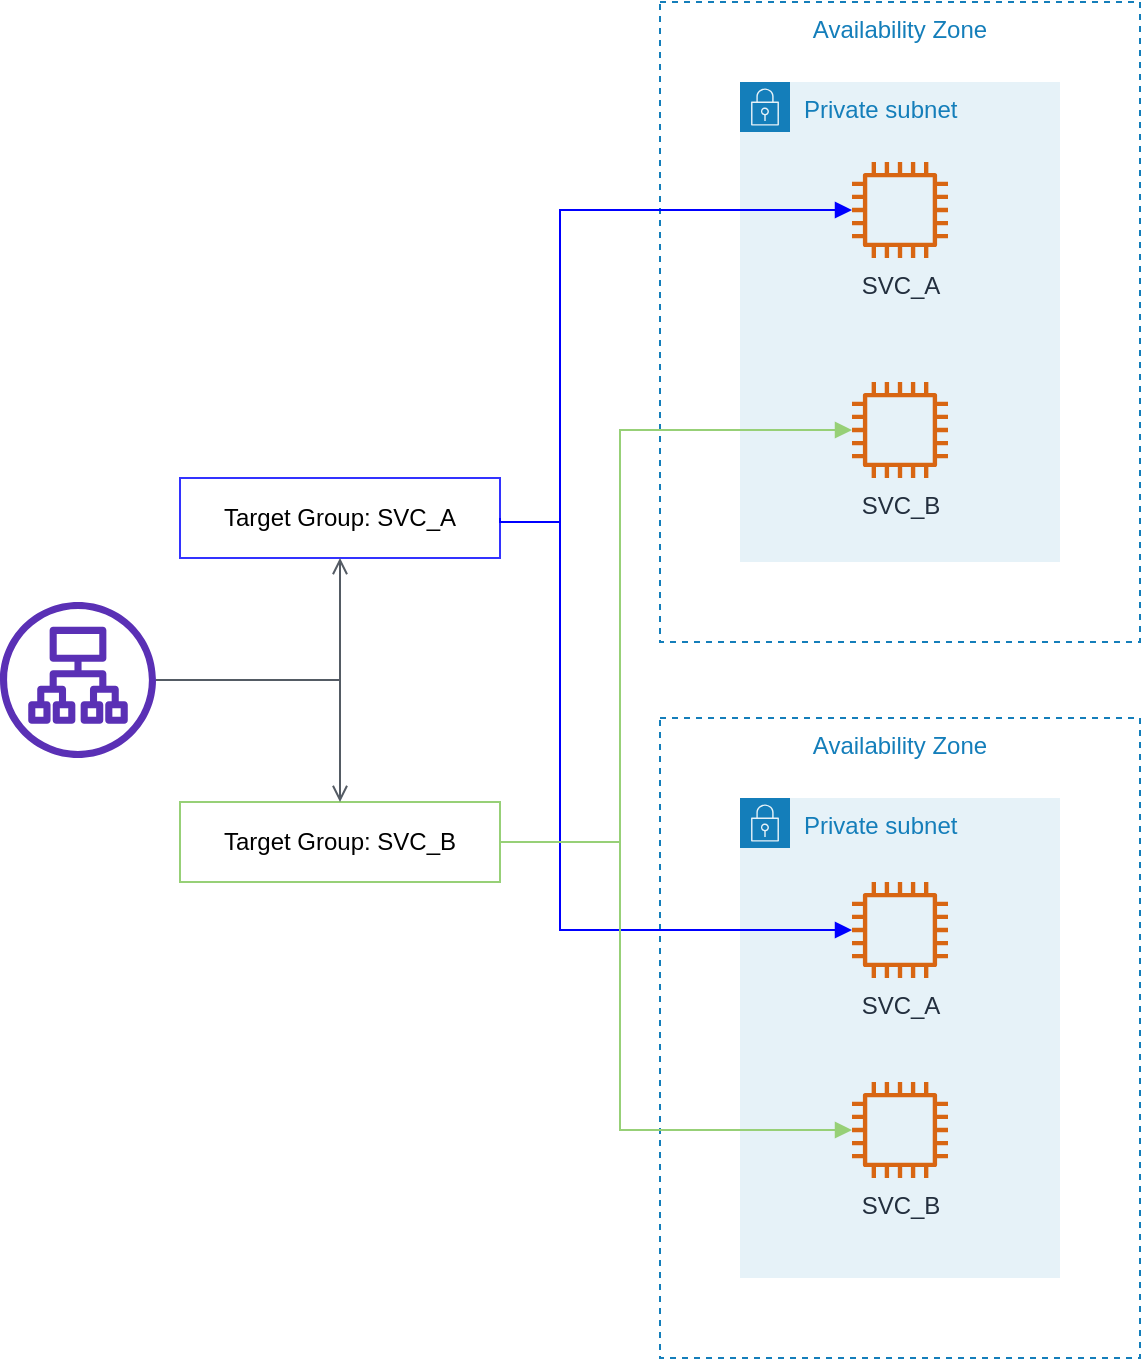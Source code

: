 <mxfile version="13.6.10" type="github">
  <diagram id="mWfr_nqhaHZg0_ytaGI5" name="Page-1">
    <mxGraphModel dx="2044" dy="938" grid="1" gridSize="10" guides="1" tooltips="1" connect="1" arrows="1" fold="1" page="1" pageScale="1" pageWidth="1100" pageHeight="850" math="0" shadow="0">
      <root>
        <mxCell id="0" />
        <mxCell id="1" parent="0" />
        <mxCell id="QgkLmkX5L7IMBWbJKDq_-6" value="Availability Zone" style="fillColor=none;strokeColor=#147EBA;dashed=1;verticalAlign=top;fontStyle=0;fontColor=#147EBA;" vertex="1" parent="1">
          <mxGeometry x="595" y="444" width="240" height="320" as="geometry" />
        </mxCell>
        <mxCell id="QgkLmkX5L7IMBWbJKDq_-1" value="" style="outlineConnect=0;fontColor=#232F3E;gradientColor=none;fillColor=#5A30B5;strokeColor=none;dashed=0;verticalLabelPosition=bottom;verticalAlign=top;align=center;html=1;fontSize=12;fontStyle=0;aspect=fixed;pointerEvents=1;shape=mxgraph.aws4.application_load_balancer;" vertex="1" parent="1">
          <mxGeometry x="265" y="386" width="78" height="78" as="geometry" />
        </mxCell>
        <mxCell id="QgkLmkX5L7IMBWbJKDq_-9" value="Private subnet" style="points=[[0,0],[0.25,0],[0.5,0],[0.75,0],[1,0],[1,0.25],[1,0.5],[1,0.75],[1,1],[0.75,1],[0.5,1],[0.25,1],[0,1],[0,0.75],[0,0.5],[0,0.25]];outlineConnect=0;gradientColor=none;html=1;whiteSpace=wrap;fontSize=12;fontStyle=0;shape=mxgraph.aws4.group;grIcon=mxgraph.aws4.group_security_group;grStroke=0;strokeColor=#147EBA;fillColor=#E6F2F8;verticalAlign=top;align=left;spacingLeft=30;fontColor=#147EBA;dashed=0;" vertex="1" parent="1">
          <mxGeometry x="635" y="484" width="160" height="240" as="geometry" />
        </mxCell>
        <mxCell id="QgkLmkX5L7IMBWbJKDq_-10" value="Private subnet" style="points=[[0,0],[0.25,0],[0.5,0],[0.75,0],[1,0],[1,0.25],[1,0.5],[1,0.75],[1,1],[0.75,1],[0.5,1],[0.25,1],[0,1],[0,0.75],[0,0.5],[0,0.25]];outlineConnect=0;gradientColor=none;html=1;whiteSpace=wrap;fontSize=12;fontStyle=0;shape=mxgraph.aws4.group;grIcon=mxgraph.aws4.group_security_group;grStroke=0;strokeColor=#147EBA;fillColor=#E6F2F8;verticalAlign=top;align=left;spacingLeft=30;fontColor=#147EBA;dashed=0;" vertex="1" parent="1">
          <mxGeometry x="635" y="126" width="160" height="240" as="geometry" />
        </mxCell>
        <mxCell id="QgkLmkX5L7IMBWbJKDq_-7" value="Availability Zone" style="fillColor=none;strokeColor=#147EBA;dashed=1;verticalAlign=top;fontStyle=0;fontColor=#147EBA;" vertex="1" parent="1">
          <mxGeometry x="595" y="86" width="240" height="320" as="geometry" />
        </mxCell>
        <mxCell id="QgkLmkX5L7IMBWbJKDq_-2" value="SVC_A" style="outlineConnect=0;fontColor=#232F3E;gradientColor=none;fillColor=#D86613;strokeColor=none;dashed=0;verticalLabelPosition=bottom;verticalAlign=top;align=center;html=1;fontSize=12;fontStyle=0;aspect=fixed;pointerEvents=1;shape=mxgraph.aws4.instance2;" vertex="1" parent="1">
          <mxGeometry x="691" y="166" width="48" height="48" as="geometry" />
        </mxCell>
        <mxCell id="QgkLmkX5L7IMBWbJKDq_-3" value="SVC_B" style="outlineConnect=0;fontColor=#232F3E;gradientColor=none;fillColor=#D86613;strokeColor=none;dashed=0;verticalLabelPosition=bottom;verticalAlign=top;align=center;html=1;fontSize=12;fontStyle=0;aspect=fixed;pointerEvents=1;shape=mxgraph.aws4.instance2;" vertex="1" parent="1">
          <mxGeometry x="691" y="276" width="48" height="48" as="geometry" />
        </mxCell>
        <mxCell id="QgkLmkX5L7IMBWbJKDq_-4" value="SVC_A" style="outlineConnect=0;fontColor=#232F3E;gradientColor=none;fillColor=#D86613;strokeColor=none;dashed=0;verticalLabelPosition=bottom;verticalAlign=top;align=center;html=1;fontSize=12;fontStyle=0;aspect=fixed;pointerEvents=1;shape=mxgraph.aws4.instance2;" vertex="1" parent="1">
          <mxGeometry x="691" y="526" width="48" height="48" as="geometry" />
        </mxCell>
        <mxCell id="QgkLmkX5L7IMBWbJKDq_-5" value="SVC_B" style="outlineConnect=0;fontColor=#232F3E;gradientColor=none;fillColor=#D86613;strokeColor=none;dashed=0;verticalLabelPosition=bottom;verticalAlign=top;align=center;html=1;fontSize=12;fontStyle=0;aspect=fixed;pointerEvents=1;shape=mxgraph.aws4.instance2;" vertex="1" parent="1">
          <mxGeometry x="691" y="626" width="48" height="48" as="geometry" />
        </mxCell>
        <mxCell id="QgkLmkX5L7IMBWbJKDq_-14" value="Target Group: SVC_A" style="rounded=0;whiteSpace=wrap;html=1;shadow=0;strokeColor=#3333FF;" vertex="1" parent="1">
          <mxGeometry x="355" y="324" width="160" height="40" as="geometry" />
        </mxCell>
        <mxCell id="QgkLmkX5L7IMBWbJKDq_-16" value="Target Group: SVC_B" style="rounded=0;whiteSpace=wrap;html=1;strokeColor=#97D077;shadow=0;" vertex="1" parent="1">
          <mxGeometry x="355" y="486" width="160" height="40" as="geometry" />
        </mxCell>
        <mxCell id="QgkLmkX5L7IMBWbJKDq_-20" value="" style="edgeStyle=orthogonalEdgeStyle;html=1;endArrow=open;elbow=vertical;startArrow=none;endFill=0;strokeColor=#545B64;rounded=0;entryX=0.5;entryY=1;entryDx=0;entryDy=0;" edge="1" parent="1" source="QgkLmkX5L7IMBWbJKDq_-1" target="QgkLmkX5L7IMBWbJKDq_-14">
          <mxGeometry width="100" relative="1" as="geometry">
            <mxPoint x="354" y="286" as="sourcePoint" />
            <mxPoint x="354" y="286" as="targetPoint" />
          </mxGeometry>
        </mxCell>
        <mxCell id="QgkLmkX5L7IMBWbJKDq_-21" value="" style="edgeStyle=orthogonalEdgeStyle;html=1;endArrow=open;elbow=vertical;startArrow=none;endFill=0;strokeColor=#545B64;rounded=0;" edge="1" parent="1" source="QgkLmkX5L7IMBWbJKDq_-1" target="QgkLmkX5L7IMBWbJKDq_-16">
          <mxGeometry width="100" relative="1" as="geometry">
            <mxPoint x="425" y="436" as="sourcePoint" />
            <mxPoint x="475" y="476" as="targetPoint" />
          </mxGeometry>
        </mxCell>
        <mxCell id="QgkLmkX5L7IMBWbJKDq_-23" value="" style="edgeStyle=orthogonalEdgeStyle;html=1;endArrow=block;elbow=vertical;startArrow=none;endFill=1;strokeColor=#0000FF;rounded=0;exitX=1;exitY=0.5;exitDx=0;exitDy=0;" edge="1" parent="1" source="QgkLmkX5L7IMBWbJKDq_-14" target="QgkLmkX5L7IMBWbJKDq_-2">
          <mxGeometry width="100" relative="1" as="geometry">
            <mxPoint x="465" y="266" as="sourcePoint" />
            <mxPoint x="565" y="266" as="targetPoint" />
            <Array as="points">
              <mxPoint x="515" y="346" />
              <mxPoint x="545" y="346" />
              <mxPoint x="545" y="190" />
            </Array>
          </mxGeometry>
        </mxCell>
        <mxCell id="QgkLmkX5L7IMBWbJKDq_-24" value="" style="edgeStyle=orthogonalEdgeStyle;html=1;endArrow=block;elbow=vertical;startArrow=none;endFill=1;strokeColor=#0000FF;rounded=0;exitX=1;exitY=0.5;exitDx=0;exitDy=0;" edge="1" parent="1" source="QgkLmkX5L7IMBWbJKDq_-14" target="QgkLmkX5L7IMBWbJKDq_-4">
          <mxGeometry width="100" relative="1" as="geometry">
            <mxPoint x="465" y="245.5" as="sourcePoint" />
            <mxPoint x="565" y="245.5" as="targetPoint" />
            <Array as="points">
              <mxPoint x="515" y="346" />
              <mxPoint x="545" y="346" />
              <mxPoint x="545" y="550" />
            </Array>
          </mxGeometry>
        </mxCell>
        <mxCell id="QgkLmkX5L7IMBWbJKDq_-25" value="" style="edgeStyle=orthogonalEdgeStyle;html=1;endArrow=block;elbow=vertical;startArrow=none;endFill=1;strokeColor=#97D077;rounded=0;exitX=1;exitY=0.5;exitDx=0;exitDy=0;shadow=0;" edge="1" parent="1" source="QgkLmkX5L7IMBWbJKDq_-16" target="QgkLmkX5L7IMBWbJKDq_-5">
          <mxGeometry width="100" relative="1" as="geometry">
            <mxPoint x="430" y="603.5" as="sourcePoint" />
            <mxPoint x="530" y="603.5" as="targetPoint" />
            <Array as="points">
              <mxPoint x="575" y="506" />
              <mxPoint x="575" y="650" />
            </Array>
          </mxGeometry>
        </mxCell>
        <mxCell id="QgkLmkX5L7IMBWbJKDq_-26" value="" style="edgeStyle=orthogonalEdgeStyle;html=1;endArrow=block;elbow=vertical;startArrow=none;endFill=1;strokeColor=#97D077;rounded=0;exitX=1;exitY=0.5;exitDx=0;exitDy=0;shadow=0;" edge="1" parent="1" source="QgkLmkX5L7IMBWbJKDq_-16" target="QgkLmkX5L7IMBWbJKDq_-3">
          <mxGeometry width="100" relative="1" as="geometry">
            <mxPoint x="293" y="549.5" as="sourcePoint" />
            <mxPoint x="393" y="549.5" as="targetPoint" />
            <Array as="points">
              <mxPoint x="575" y="506" />
              <mxPoint x="575" y="300" />
            </Array>
          </mxGeometry>
        </mxCell>
      </root>
    </mxGraphModel>
  </diagram>
</mxfile>
